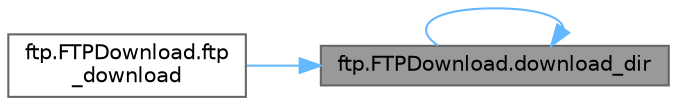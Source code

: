digraph "ftp.FTPDownload.download_dir"
{
 // LATEX_PDF_SIZE
  bgcolor="transparent";
  edge [fontname=Helvetica,fontsize=10,labelfontname=Helvetica,labelfontsize=10];
  node [fontname=Helvetica,fontsize=10,shape=box,height=0.2,width=0.4];
  rankdir="RL";
  Node1 [id="Node000001",label="ftp.FTPDownload.download_dir",height=0.2,width=0.4,color="gray40", fillcolor="grey60", style="filled", fontcolor="black",tooltip=" "];
  Node1 -> Node1 [id="edge1_Node000001_Node000001",dir="back",color="steelblue1",style="solid",tooltip=" "];
  Node1 -> Node2 [id="edge2_Node000001_Node000002",dir="back",color="steelblue1",style="solid",tooltip=" "];
  Node2 [id="Node000002",label="ftp.FTPDownload.ftp\l_download",height=0.2,width=0.4,color="grey40", fillcolor="white", style="filled",URL="$namespaceftp_1_1_f_t_p_download.html#a70268643182ffcce1a9a8b0a21709a92",tooltip=" "];
}
